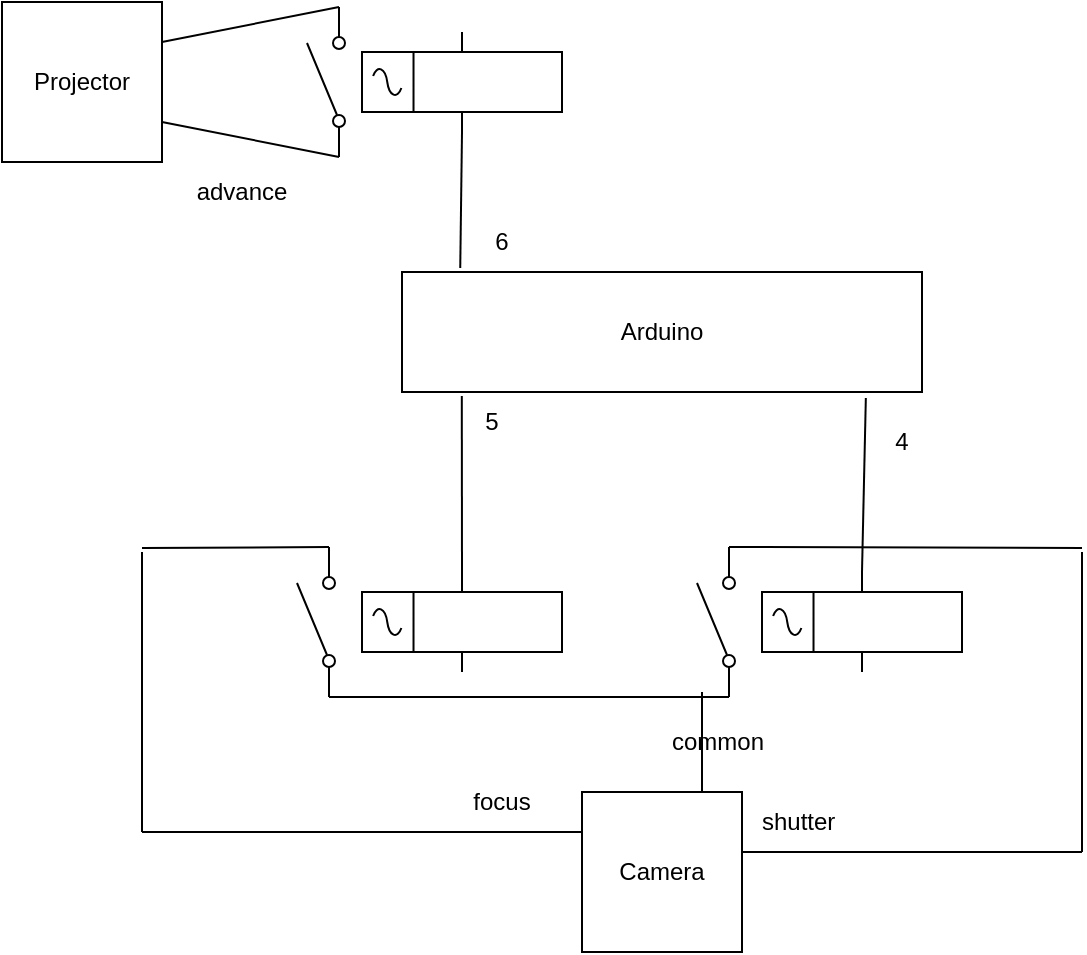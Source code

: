 <mxfile version="21.8.0" type="device">
  <diagram name="Page-1" id="7e0a89b8-554c-2b80-1dc8-d5c74ca68de4">
    <mxGraphModel dx="930" dy="755" grid="1" gridSize="10" guides="1" tooltips="1" connect="1" arrows="1" fold="1" page="1" pageScale="1" pageWidth="1100" pageHeight="850" background="none" math="0" shadow="0">
      <root>
        <mxCell id="0" />
        <mxCell id="1" parent="0" />
        <mxCell id="EwBLH7VHt7IJmpjulYVt-1" value="Arduino" style="rounded=0;whiteSpace=wrap;html=1;" vertex="1" parent="1">
          <mxGeometry x="290" y="290" width="260" height="60" as="geometry" />
        </mxCell>
        <mxCell id="EwBLH7VHt7IJmpjulYVt-2" value="" style="pointerEvents=1;verticalLabelPosition=bottom;shadow=0;dashed=0;align=center;html=1;verticalAlign=top;shape=mxgraph.electrical.electro-mechanical.relay;" vertex="1" parent="1">
          <mxGeometry x="270" y="170" width="100" height="50" as="geometry" />
        </mxCell>
        <mxCell id="EwBLH7VHt7IJmpjulYVt-3" value="" style="pointerEvents=1;verticalLabelPosition=bottom;shadow=0;dashed=0;align=center;html=1;verticalAlign=top;shape=mxgraph.electrical.electro-mechanical.relay;" vertex="1" parent="1">
          <mxGeometry x="270" y="440" width="100" height="50" as="geometry" />
        </mxCell>
        <mxCell id="EwBLH7VHt7IJmpjulYVt-4" value="" style="pointerEvents=1;verticalLabelPosition=bottom;shadow=0;dashed=0;align=center;html=1;verticalAlign=top;shape=mxgraph.electrical.electro-mechanical.relay;" vertex="1" parent="1">
          <mxGeometry x="470" y="440" width="100" height="50" as="geometry" />
        </mxCell>
        <mxCell id="EwBLH7VHt7IJmpjulYVt-5" value="" style="html=1;shape=mxgraph.electrical.electro-mechanical.singleSwitch;aspect=fixed;elSwitchState=off;rotation=-90;" vertex="1" parent="1">
          <mxGeometry x="210" y="455" width="75" height="20" as="geometry" />
        </mxCell>
        <mxCell id="EwBLH7VHt7IJmpjulYVt-6" value="" style="html=1;shape=mxgraph.electrical.electro-mechanical.singleSwitch;aspect=fixed;elSwitchState=off;rotation=-90;" vertex="1" parent="1">
          <mxGeometry x="215" y="185" width="75" height="20" as="geometry" />
        </mxCell>
        <mxCell id="EwBLH7VHt7IJmpjulYVt-7" value="" style="html=1;shape=mxgraph.electrical.electro-mechanical.singleSwitch;aspect=fixed;elSwitchState=off;rotation=-90;" vertex="1" parent="1">
          <mxGeometry x="410" y="455" width="75" height="20" as="geometry" />
        </mxCell>
        <mxCell id="EwBLH7VHt7IJmpjulYVt-8" value="" style="endArrow=none;html=1;rounded=0;entryX=0.5;entryY=1;entryDx=0;entryDy=0;entryPerimeter=0;exitX=0.112;exitY=-0.033;exitDx=0;exitDy=0;exitPerimeter=0;" edge="1" parent="1" source="EwBLH7VHt7IJmpjulYVt-1" target="EwBLH7VHt7IJmpjulYVt-2">
          <mxGeometry width="50" height="50" relative="1" as="geometry">
            <mxPoint x="170" y="350" as="sourcePoint" />
            <mxPoint x="220" y="300" as="targetPoint" />
          </mxGeometry>
        </mxCell>
        <mxCell id="EwBLH7VHt7IJmpjulYVt-9" value="" style="endArrow=none;html=1;rounded=0;entryX=0.115;entryY=1.033;entryDx=0;entryDy=0;entryPerimeter=0;exitX=0.5;exitY=0;exitDx=0;exitDy=0;exitPerimeter=0;" edge="1" parent="1" source="EwBLH7VHt7IJmpjulYVt-3" target="EwBLH7VHt7IJmpjulYVt-1">
          <mxGeometry width="50" height="50" relative="1" as="geometry">
            <mxPoint x="170" y="410" as="sourcePoint" />
            <mxPoint x="220" y="360" as="targetPoint" />
          </mxGeometry>
        </mxCell>
        <mxCell id="EwBLH7VHt7IJmpjulYVt-10" value="" style="endArrow=none;html=1;rounded=0;exitX=0.5;exitY=0;exitDx=0;exitDy=0;exitPerimeter=0;entryX=0.892;entryY=1.05;entryDx=0;entryDy=0;entryPerimeter=0;" edge="1" parent="1" source="EwBLH7VHt7IJmpjulYVt-4" target="EwBLH7VHt7IJmpjulYVt-1">
          <mxGeometry width="50" height="50" relative="1" as="geometry">
            <mxPoint x="520" y="430" as="sourcePoint" />
            <mxPoint x="520" y="360" as="targetPoint" />
          </mxGeometry>
        </mxCell>
        <mxCell id="EwBLH7VHt7IJmpjulYVt-12" value="Projector" style="whiteSpace=wrap;html=1;aspect=fixed;" vertex="1" parent="1">
          <mxGeometry x="90" y="155" width="80" height="80" as="geometry" />
        </mxCell>
        <mxCell id="EwBLH7VHt7IJmpjulYVt-13" value="Camera" style="whiteSpace=wrap;html=1;aspect=fixed;" vertex="1" parent="1">
          <mxGeometry x="380" y="550" width="80" height="80" as="geometry" />
        </mxCell>
        <mxCell id="EwBLH7VHt7IJmpjulYVt-14" value="" style="endArrow=none;html=1;rounded=0;entryX=1;entryY=0.8;entryDx=0;entryDy=0;exitX=1;exitY=0.25;exitDx=0;exitDy=0;" edge="1" parent="1" source="EwBLH7VHt7IJmpjulYVt-12" target="EwBLH7VHt7IJmpjulYVt-6">
          <mxGeometry width="50" height="50" relative="1" as="geometry">
            <mxPoint x="120" y="350" as="sourcePoint" />
            <mxPoint x="170" y="300" as="targetPoint" />
          </mxGeometry>
        </mxCell>
        <mxCell id="EwBLH7VHt7IJmpjulYVt-15" value="" style="endArrow=none;html=1;rounded=0;entryX=0;entryY=0.8;entryDx=0;entryDy=0;exitX=1;exitY=0.75;exitDx=0;exitDy=0;" edge="1" parent="1" source="EwBLH7VHt7IJmpjulYVt-12" target="EwBLH7VHt7IJmpjulYVt-6">
          <mxGeometry width="50" height="50" relative="1" as="geometry">
            <mxPoint x="190" y="350" as="sourcePoint" />
            <mxPoint x="240" y="300" as="targetPoint" />
          </mxGeometry>
        </mxCell>
        <mxCell id="EwBLH7VHt7IJmpjulYVt-16" value="" style="endArrow=none;html=1;rounded=0;entryX=0;entryY=0.8;entryDx=0;entryDy=0;exitX=0;exitY=0.8;exitDx=0;exitDy=0;" edge="1" parent="1" source="EwBLH7VHt7IJmpjulYVt-7" target="EwBLH7VHt7IJmpjulYVt-5">
          <mxGeometry width="50" height="50" relative="1" as="geometry">
            <mxPoint x="230" y="590" as="sourcePoint" />
            <mxPoint x="280" y="540" as="targetPoint" />
          </mxGeometry>
        </mxCell>
        <mxCell id="EwBLH7VHt7IJmpjulYVt-18" value="" style="endArrow=none;html=1;rounded=0;exitX=0.75;exitY=0;exitDx=0;exitDy=0;" edge="1" parent="1" source="EwBLH7VHt7IJmpjulYVt-13">
          <mxGeometry width="50" height="50" relative="1" as="geometry">
            <mxPoint x="270" y="610" as="sourcePoint" />
            <mxPoint x="440" y="500" as="targetPoint" />
          </mxGeometry>
        </mxCell>
        <mxCell id="EwBLH7VHt7IJmpjulYVt-23" value="" style="endArrow=none;html=1;rounded=0;elbow=vertical;exitX=1;exitY=0.8;exitDx=0;exitDy=0;" edge="1" parent="1" source="EwBLH7VHt7IJmpjulYVt-7">
          <mxGeometry width="50" height="50" relative="1" as="geometry">
            <mxPoint x="450" y="410" as="sourcePoint" />
            <mxPoint x="630" y="428" as="targetPoint" />
          </mxGeometry>
        </mxCell>
        <mxCell id="EwBLH7VHt7IJmpjulYVt-24" value="" style="endArrow=none;html=1;rounded=0;elbow=vertical;" edge="1" parent="1">
          <mxGeometry width="50" height="50" relative="1" as="geometry">
            <mxPoint x="630" y="580" as="sourcePoint" />
            <mxPoint x="630" y="430" as="targetPoint" />
          </mxGeometry>
        </mxCell>
        <mxCell id="EwBLH7VHt7IJmpjulYVt-25" value="" style="endArrow=none;html=1;rounded=0;elbow=vertical;exitX=1;exitY=0.375;exitDx=0;exitDy=0;exitPerimeter=0;" edge="1" parent="1" source="EwBLH7VHt7IJmpjulYVt-13">
          <mxGeometry width="50" height="50" relative="1" as="geometry">
            <mxPoint x="450" y="410" as="sourcePoint" />
            <mxPoint x="630" y="580" as="targetPoint" />
          </mxGeometry>
        </mxCell>
        <mxCell id="EwBLH7VHt7IJmpjulYVt-26" value="" style="endArrow=none;html=1;rounded=0;elbow=vertical;exitX=1;exitY=0.8;exitDx=0;exitDy=0;" edge="1" parent="1" source="EwBLH7VHt7IJmpjulYVt-5">
          <mxGeometry width="50" height="50" relative="1" as="geometry">
            <mxPoint x="450" y="410" as="sourcePoint" />
            <mxPoint x="160" y="428" as="targetPoint" />
          </mxGeometry>
        </mxCell>
        <mxCell id="EwBLH7VHt7IJmpjulYVt-27" value="" style="endArrow=none;html=1;rounded=0;elbow=vertical;" edge="1" parent="1">
          <mxGeometry width="50" height="50" relative="1" as="geometry">
            <mxPoint x="160" y="570" as="sourcePoint" />
            <mxPoint x="160" y="430" as="targetPoint" />
          </mxGeometry>
        </mxCell>
        <mxCell id="EwBLH7VHt7IJmpjulYVt-28" value="" style="endArrow=none;html=1;rounded=0;elbow=vertical;entryX=0;entryY=0.25;entryDx=0;entryDy=0;" edge="1" parent="1" target="EwBLH7VHt7IJmpjulYVt-13">
          <mxGeometry width="50" height="50" relative="1" as="geometry">
            <mxPoint x="160" y="570" as="sourcePoint" />
            <mxPoint x="500" y="360" as="targetPoint" />
          </mxGeometry>
        </mxCell>
        <mxCell id="EwBLH7VHt7IJmpjulYVt-29" value="shutter&amp;nbsp;" style="text;strokeColor=none;align=center;fillColor=none;html=1;verticalAlign=middle;whiteSpace=wrap;rounded=0;" vertex="1" parent="1">
          <mxGeometry x="460" y="550" width="60" height="30" as="geometry" />
        </mxCell>
        <mxCell id="EwBLH7VHt7IJmpjulYVt-30" value="focus" style="text;strokeColor=none;align=center;fillColor=none;html=1;verticalAlign=middle;whiteSpace=wrap;rounded=0;" vertex="1" parent="1">
          <mxGeometry x="310" y="540" width="60" height="30" as="geometry" />
        </mxCell>
        <mxCell id="EwBLH7VHt7IJmpjulYVt-31" value="common" style="text;strokeColor=none;align=center;fillColor=none;html=1;verticalAlign=middle;whiteSpace=wrap;rounded=0;" vertex="1" parent="1">
          <mxGeometry x="417.5" y="510" width="60" height="30" as="geometry" />
        </mxCell>
        <mxCell id="EwBLH7VHt7IJmpjulYVt-32" value="advance" style="text;strokeColor=none;align=center;fillColor=none;html=1;verticalAlign=middle;whiteSpace=wrap;rounded=0;" vertex="1" parent="1">
          <mxGeometry x="180" y="235" width="60" height="30" as="geometry" />
        </mxCell>
        <mxCell id="EwBLH7VHt7IJmpjulYVt-34" value="6" style="text;strokeColor=none;align=center;fillColor=none;html=1;verticalAlign=middle;whiteSpace=wrap;rounded=0;" vertex="1" parent="1">
          <mxGeometry x="325" y="260" width="30" height="30" as="geometry" />
        </mxCell>
        <mxCell id="EwBLH7VHt7IJmpjulYVt-35" value="4" style="text;strokeColor=none;align=center;fillColor=none;html=1;verticalAlign=middle;whiteSpace=wrap;rounded=0;" vertex="1" parent="1">
          <mxGeometry x="530" y="360" width="20" height="30" as="geometry" />
        </mxCell>
        <mxCell id="EwBLH7VHt7IJmpjulYVt-36" value="5" style="text;strokeColor=none;align=center;fillColor=none;html=1;verticalAlign=middle;whiteSpace=wrap;rounded=0;" vertex="1" parent="1">
          <mxGeometry x="325" y="350" width="20" height="30" as="geometry" />
        </mxCell>
      </root>
    </mxGraphModel>
  </diagram>
</mxfile>
